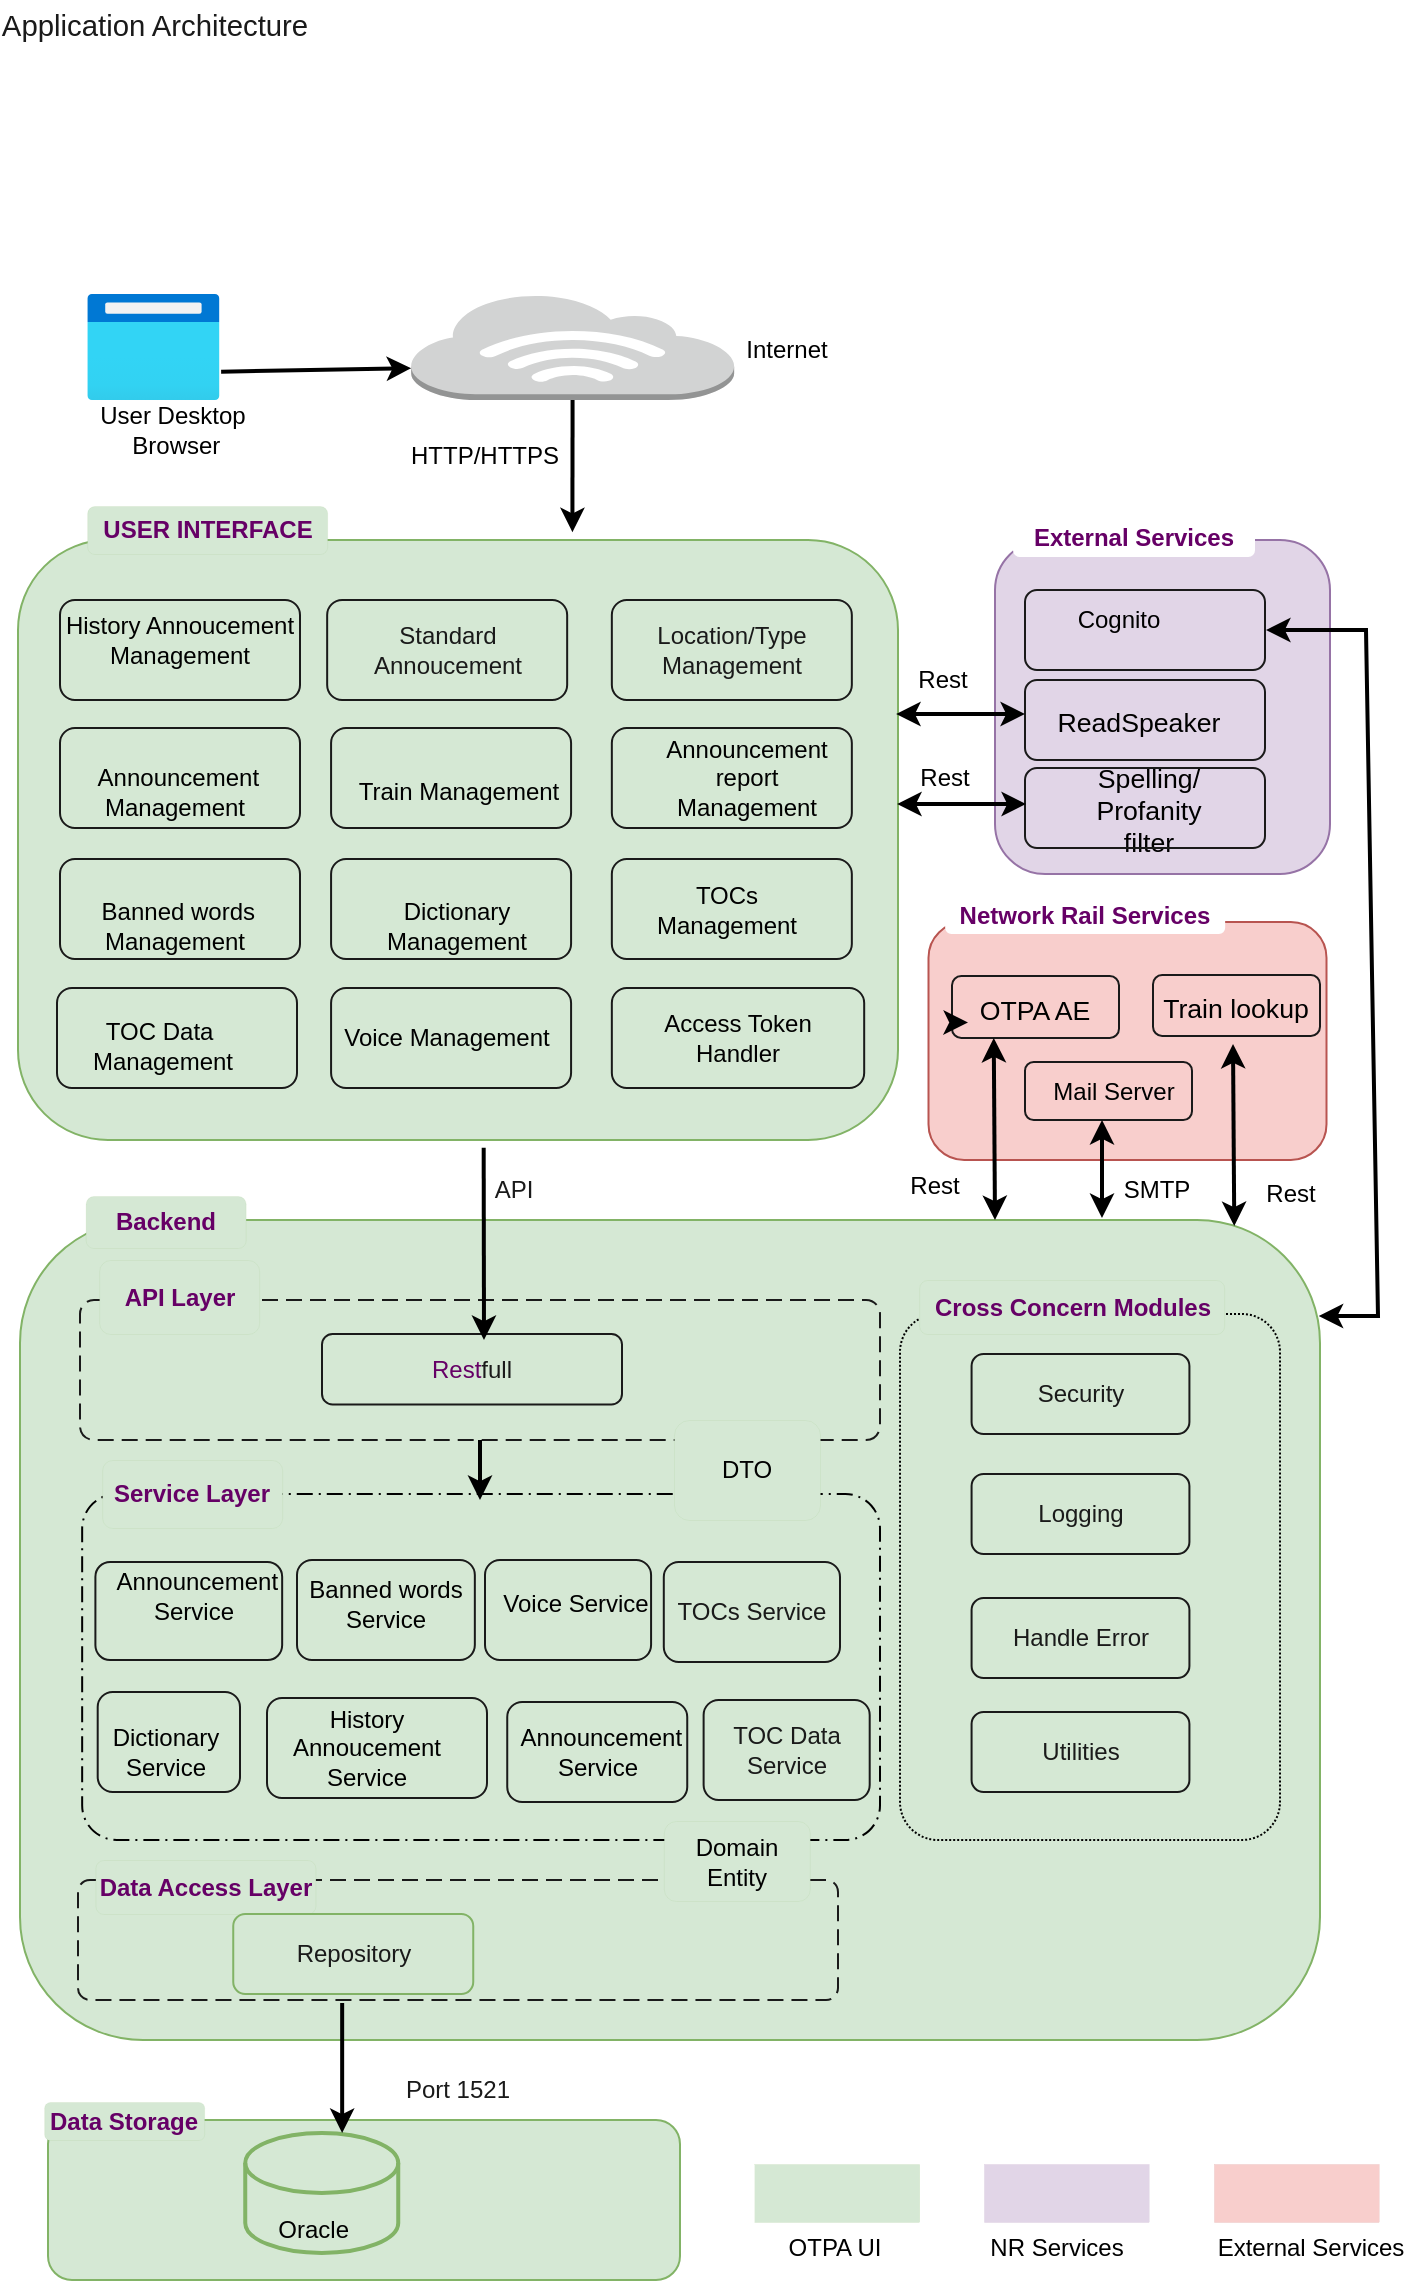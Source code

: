 <mxfile version="20.4.0" type="github">
  <diagram id="R64Xe-4D89ugxDravUpu" name="Page-1">
    <mxGraphModel dx="1564" dy="936" grid="0" gridSize="10" guides="1" tooltips="1" connect="1" arrows="1" fold="1" page="1" pageScale="1" pageWidth="850" pageHeight="1100" math="0" shadow="0">
      <root>
        <mxCell id="0" />
        <mxCell id="1" parent="0" />
        <mxCell id="blcPtwq0HRkPqj8c_XCj-43" value="" style="rounded=1;whiteSpace=wrap;html=1;strokeColor=#9673a6;fillColor=#e1d5e7;" parent="1" vertex="1">
          <mxGeometry x="517.5" y="280" width="167.5" height="167" as="geometry" />
        </mxCell>
        <mxCell id="T0MDe37_gaRGIy5fR7pK-4" value="" style="rounded=1;whiteSpace=wrap;html=1;strokeColor=#b85450;fillColor=#f8cecc;" vertex="1" parent="1">
          <mxGeometry x="484.25" y="471" width="199" height="119" as="geometry" />
        </mxCell>
        <mxCell id="blcPtwq0HRkPqj8c_XCj-63" value="" style="rounded=1;whiteSpace=wrap;html=1;strokeColor=#82b366;strokeWidth=1;fillColor=#d5e8d4;" parent="1" vertex="1">
          <mxGeometry x="44" y="1070" width="316" height="80" as="geometry" />
        </mxCell>
        <mxCell id="blcPtwq0HRkPqj8c_XCj-61" value="" style="rounded=1;whiteSpace=wrap;html=1;strokeColor=#82b366;strokeWidth=1;fillColor=#d5e8d4;" parent="1" vertex="1">
          <mxGeometry x="30" y="620" width="650" height="410" as="geometry" />
        </mxCell>
        <mxCell id="blcPtwq0HRkPqj8c_XCj-36" value="" style="rounded=1;whiteSpace=wrap;html=1;fontColor=#1A1A1A;strokeColor=#1A1A1A;fillColor=none;" parent="1" vertex="1">
          <mxGeometry x="246.75" y="414" width="166.5" height="50" as="geometry" />
        </mxCell>
        <mxCell id="blcPtwq0HRkPqj8c_XCj-17" value="" style="rounded=1;arcSize=10;dashed=1;fillColor=none;gradientColor=none;dashPattern=8 3 1 3;strokeWidth=1;fontColor=#660066;" parent="1" vertex="1">
          <mxGeometry x="61.08" y="757" width="398.92" height="173" as="geometry" />
        </mxCell>
        <mxCell id="blcPtwq0HRkPqj8c_XCj-3" value="" style="rounded=1;whiteSpace=wrap;html=1;fillColor=#d5e8d4;strokeColor=#82b366;" parent="1" vertex="1">
          <mxGeometry x="29" y="280" width="440" height="300" as="geometry" />
        </mxCell>
        <mxCell id="9JFHtYomGAW6HpaSPqKZ-14" value="&lt;span lang=&quot;EN-GB&quot;&gt;&amp;nbsp;Announcement Service&lt;/span&gt;" style="text;html=1;strokeColor=none;fillColor=none;align=center;verticalAlign=middle;whiteSpace=wrap;rounded=0;" parent="1" vertex="1">
          <mxGeometry x="256.62" y="860" width="124" height="52" as="geometry" />
        </mxCell>
        <mxCell id="Upe7RPbjq_lGZQcst3nU-63" value="&lt;span style=&quot;font-size:10.0pt;font-family:&lt;br/&gt;&amp;quot;Arial&amp;quot;,sans-serif;mso-fareast-font-family:&amp;quot;Times New Roman&amp;quot;;mso-ansi-language:&lt;br/&gt;EN-GB;mso-fareast-language:EN-US;mso-bidi-language:AR-SA&quot; lang=&quot;EN-GB&quot;&gt;ReadSpeaker&lt;/span&gt;" style="text;html=1;strokeColor=none;fillColor=none;align=center;verticalAlign=middle;whiteSpace=wrap;rounded=0;" parent="1" vertex="1">
          <mxGeometry x="537" y="348" width="105" height="46" as="geometry" />
        </mxCell>
        <mxCell id="9JFHtYomGAW6HpaSPqKZ-19" value="&lt;span lang=&quot;EN-GB&quot;&gt;Voice Service&lt;/span&gt;" style="text;html=1;strokeColor=none;fillColor=none;align=center;verticalAlign=middle;whiteSpace=wrap;rounded=0;" parent="1" vertex="1">
          <mxGeometry x="262.5" y="792" width="90" height="40" as="geometry" />
        </mxCell>
        <mxCell id="Upe7RPbjq_lGZQcst3nU-17" value="User Desktop&lt;br&gt;&amp;nbsp;Browser" style="text;html=1;strokeColor=none;fillColor=none;align=center;verticalAlign=middle;whiteSpace=wrap;rounded=0;" parent="1" vertex="1">
          <mxGeometry x="40" y="200" width="132.5" height="50" as="geometry" />
        </mxCell>
        <mxCell id="Upe7RPbjq_lGZQcst3nU-23" value="&lt;span lang=&quot;EN-GB&quot;&gt;&amp;nbsp;Announcement Management&lt;/span&gt;" style="text;html=1;strokeColor=none;fillColor=none;align=center;verticalAlign=middle;whiteSpace=wrap;rounded=0;" parent="1" vertex="1">
          <mxGeometry x="45.25" y="381" width="124.5" height="50" as="geometry" />
        </mxCell>
        <mxCell id="Upe7RPbjq_lGZQcst3nU-29" value="&lt;span lang=&quot;EN-GB&quot;&gt;Announcement report Management&lt;/span&gt;" style="text;html=1;strokeColor=none;fillColor=none;align=center;verticalAlign=middle;whiteSpace=wrap;rounded=0;" parent="1" vertex="1">
          <mxGeometry x="340.92" y="374" width="105" height="50" as="geometry" />
        </mxCell>
        <mxCell id="Upe7RPbjq_lGZQcst3nU-31" value="&lt;span lang=&quot;EN-GB&quot;&gt;&amp;nbsp;Banned words Management&lt;/span&gt;" style="text;html=1;strokeColor=none;fillColor=none;align=center;verticalAlign=middle;whiteSpace=wrap;rounded=0;" parent="1" vertex="1">
          <mxGeometry x="55.0" y="448" width="105" height="50" as="geometry" />
        </mxCell>
        <mxCell id="Upe7RPbjq_lGZQcst3nU-33" value="&lt;span lang=&quot;EN-GB&quot;&gt;Dictionary Management&lt;/span&gt;" style="text;html=1;strokeColor=none;fillColor=none;align=center;verticalAlign=middle;whiteSpace=wrap;rounded=0;" parent="1" vertex="1">
          <mxGeometry x="196.0" y="448" width="105" height="50" as="geometry" />
        </mxCell>
        <mxCell id="Upe7RPbjq_lGZQcst3nU-42" value="&lt;span lang=&quot;EN-GB&quot;&gt;TOCs Management&lt;/span&gt;" style="text;html=1;strokeColor=none;fillColor=none;align=center;verticalAlign=middle;whiteSpace=wrap;rounded=0;" parent="1" vertex="1">
          <mxGeometry x="331.0" y="439.5" width="105" height="50" as="geometry" />
        </mxCell>
        <mxCell id="Upe7RPbjq_lGZQcst3nU-44" value="TOC Data&amp;nbsp; Management" style="text;html=1;strokeColor=none;fillColor=none;align=center;verticalAlign=middle;whiteSpace=wrap;rounded=0;" parent="1" vertex="1">
          <mxGeometry x="48.5" y="504" width="105" height="57" as="geometry" />
        </mxCell>
        <mxCell id="Upe7RPbjq_lGZQcst3nU-46" value="&lt;span lang=&quot;EN-GB&quot;&gt;Voice Management&lt;/span&gt;" style="text;html=1;strokeColor=none;fillColor=none;align=center;verticalAlign=middle;whiteSpace=wrap;rounded=0;" parent="1" vertex="1">
          <mxGeometry x="191.08" y="504" width="105" height="50" as="geometry" />
        </mxCell>
        <mxCell id="Upe7RPbjq_lGZQcst3nU-65" value="&lt;span style=&quot;font-size:10.0pt;font-family:&lt;br/&gt;&amp;quot;Arial&amp;quot;,sans-serif;mso-fareast-font-family:&amp;quot;Times New Roman&amp;quot;;mso-ansi-language:&lt;br/&gt;EN-GB;mso-fareast-language:EN-US;mso-bidi-language:AR-SA&quot; lang=&quot;EN-GB&quot;&gt;Spelling/ Profanity&lt;br/&gt;filter&lt;/span&gt;" style="text;html=1;strokeColor=none;fillColor=none;align=center;verticalAlign=middle;whiteSpace=wrap;rounded=0;" parent="1" vertex="1">
          <mxGeometry x="542" y="390" width="105" height="50" as="geometry" />
        </mxCell>
        <mxCell id="Upe7RPbjq_lGZQcst3nU-72" value="&lt;span style=&quot;font-size:10.0pt;font-family:&lt;br/&gt;&amp;quot;Arial&amp;quot;,sans-serif;mso-fareast-font-family:&amp;quot;Times New Roman&amp;quot;;mso-ansi-language:&lt;br/&gt;EN-GB;mso-fareast-language:EN-US;mso-bidi-language:AR-SA&quot; lang=&quot;EN-GB&quot;&gt;OTPA AE&lt;/span&gt;" style="text;html=1;strokeColor=none;fillColor=none;align=center;verticalAlign=middle;whiteSpace=wrap;rounded=0;" parent="1" vertex="1">
          <mxGeometry x="485.25" y="500" width="105" height="29" as="geometry" />
        </mxCell>
        <mxCell id="Upe7RPbjq_lGZQcst3nU-74" value="&lt;span style=&quot;font-size:10.0pt;font-family:&lt;br/&gt;&amp;quot;Arial&amp;quot;,sans-serif;mso-fareast-font-family:&amp;quot;Times New Roman&amp;quot;;mso-ansi-language:&lt;br/&gt;EN-GB;mso-fareast-language:EN-US;mso-bidi-language:AR-SA&quot; lang=&quot;EN-GB&quot;&gt;Train lookup&lt;/span&gt;" style="text;html=1;strokeColor=none;fillColor=none;align=center;verticalAlign=middle;whiteSpace=wrap;rounded=0;" parent="1" vertex="1">
          <mxGeometry x="583" y="489.25" width="110" height="48.5" as="geometry" />
        </mxCell>
        <mxCell id="Upe7RPbjq_lGZQcst3nU-77" value="Cognito" style="text;html=1;strokeColor=none;fillColor=none;align=center;verticalAlign=middle;whiteSpace=wrap;rounded=0;" parent="1" vertex="1">
          <mxGeometry x="527.08" y="295" width="105" height="50" as="geometry" />
        </mxCell>
        <mxCell id="Upe7RPbjq_lGZQcst3nU-79" value="" style="shape=cylinder3;whiteSpace=wrap;html=1;boundedLbl=1;backgroundOutline=1;size=15;strokeWidth=2;fillColor=#d5e8d4;strokeColor=#82b366;" parent="1" vertex="1">
          <mxGeometry x="142.62" y="1076.5" width="76.5" height="60" as="geometry" />
        </mxCell>
        <mxCell id="Upe7RPbjq_lGZQcst3nU-80" value="&lt;br&gt;Oracle&amp;nbsp;" style="text;html=1;strokeColor=none;fillColor=none;align=center;verticalAlign=middle;whiteSpace=wrap;rounded=0;" parent="1" vertex="1">
          <mxGeometry x="126.0" y="1102" width="105" height="30" as="geometry" />
        </mxCell>
        <mxCell id="Upe7RPbjq_lGZQcst3nU-88" value="&lt;span lang=&quot;EN-GB&quot;&gt;Train Management&lt;/span&gt;" style="text;html=1;strokeColor=none;fillColor=none;align=center;verticalAlign=middle;whiteSpace=wrap;rounded=0;" parent="1" vertex="1">
          <mxGeometry x="196.62" y="381" width="105" height="50" as="geometry" />
        </mxCell>
        <mxCell id="Upe7RPbjq_lGZQcst3nU-91" style="edgeStyle=orthogonalEdgeStyle;rounded=0;orthogonalLoop=1;jettySize=auto;html=1;exitX=0.5;exitY=1;exitDx=0;exitDy=0;fontSize=13;" parent="1" source="Upe7RPbjq_lGZQcst3nU-74" target="Upe7RPbjq_lGZQcst3nU-74" edge="1">
          <mxGeometry relative="1" as="geometry" />
        </mxCell>
        <mxCell id="9JFHtYomGAW6HpaSPqKZ-11" value="&lt;span lang=&quot;EN-GB&quot;&gt;Access Token Handler&lt;br&gt;&lt;/span&gt;" style="text;html=1;strokeColor=none;fillColor=none;align=center;verticalAlign=middle;whiteSpace=wrap;rounded=0;" parent="1" vertex="1">
          <mxGeometry x="329" y="504" width="120" height="50" as="geometry" />
        </mxCell>
        <mxCell id="9JFHtYomGAW6HpaSPqKZ-15" value="&lt;span lang=&quot;EN-GB&quot;&gt;Banned words Service&lt;/span&gt;" style="text;html=1;strokeColor=none;fillColor=none;align=center;verticalAlign=middle;whiteSpace=wrap;rounded=0;" parent="1" vertex="1">
          <mxGeometry x="161.96" y="787" width="102" height="50" as="geometry" />
        </mxCell>
        <mxCell id="9JFHtYomGAW6HpaSPqKZ-16" value="&lt;span lang=&quot;EN-GB&quot;&gt;Dictionary &lt;br&gt;Service&lt;/span&gt;" style="text;html=1;strokeColor=none;fillColor=none;align=center;verticalAlign=middle;whiteSpace=wrap;rounded=0;" parent="1" vertex="1">
          <mxGeometry x="42.08" y="871.5" width="121.5" height="29" as="geometry" />
        </mxCell>
        <mxCell id="9JFHtYomGAW6HpaSPqKZ-126" value="" style="aspect=fixed;html=1;points=[];align=center;image;fontSize=12;image=img/lib/azure2/general/Browser.svg;fillColor=none;" parent="1" vertex="1">
          <mxGeometry x="63.58" y="157" width="66.25" height="53" as="geometry" />
        </mxCell>
        <mxCell id="9JFHtYomGAW6HpaSPqKZ-128" value="" style="outlineConnect=0;dashed=0;verticalLabelPosition=bottom;verticalAlign=top;align=center;html=1;shape=mxgraph.aws3.internet_3;fillColor=#D2D3D3;gradientColor=none;fontSize=13;" parent="1" vertex="1">
          <mxGeometry x="225.58" y="157" width="161.5" height="53" as="geometry" />
        </mxCell>
        <mxCell id="9JFHtYomGAW6HpaSPqKZ-129" value="Internet" style="text;html=1;strokeColor=none;fillColor=none;align=center;verticalAlign=middle;whiteSpace=wrap;rounded=0;" parent="1" vertex="1">
          <mxGeometry x="347.08" y="160" width="132.5" height="50" as="geometry" />
        </mxCell>
        <mxCell id="9JFHtYomGAW6HpaSPqKZ-131" value="&lt;span lang=&quot;EN-GB&quot;&gt;&amp;nbsp;Announcement Service&lt;/span&gt;" style="text;html=1;strokeColor=none;fillColor=none;align=center;verticalAlign=middle;whiteSpace=wrap;rounded=0;" parent="1" vertex="1">
          <mxGeometry x="55.46" y="787" width="124" height="42" as="geometry" />
        </mxCell>
        <mxCell id="9JFHtYomGAW6HpaSPqKZ-134" value="HTTP/HTTPS" style="text;html=1;strokeColor=none;fillColor=none;align=center;verticalAlign=middle;whiteSpace=wrap;rounded=0;" parent="1" vertex="1">
          <mxGeometry x="196.0" y="213" width="132.5" height="50" as="geometry" />
        </mxCell>
        <mxCell id="9JFHtYomGAW6HpaSPqKZ-140" value="&lt;span lang=&quot;EN-GB&quot;&gt;History Annoucement Service&lt;/span&gt;" style="text;html=1;strokeColor=none;fillColor=none;align=center;verticalAlign=middle;whiteSpace=wrap;rounded=0;" parent="1" vertex="1">
          <mxGeometry x="149.58" y="858" width="107.04" height="52" as="geometry" />
        </mxCell>
        <mxCell id="9JFHtYomGAW6HpaSPqKZ-147" value="History Annoucement Management" style="text;html=1;strokeColor=none;fillColor=none;align=center;verticalAlign=middle;whiteSpace=wrap;rounded=0;" parent="1" vertex="1">
          <mxGeometry x="44.58" y="310" width="130" height="40" as="geometry" />
        </mxCell>
        <mxCell id="blcPtwq0HRkPqj8c_XCj-7" value="" style="rounded=1;arcSize=10;dashed=1;strokeColor=#1A1A1A;fillColor=none;gradientColor=none;dashPattern=8 4;strokeWidth=1;fontColor=#660066;" parent="1" vertex="1">
          <mxGeometry x="60" y="660" width="400" height="70" as="geometry" />
        </mxCell>
        <mxCell id="blcPtwq0HRkPqj8c_XCj-9" value="Rest&lt;font color=&quot;#1a1a1a&quot;&gt;full&lt;br&gt;&lt;/font&gt;" style="rounded=1;whiteSpace=wrap;html=1;fontColor=#660066;strokeColor=#1A1A1A;fillColor=none;" parent="1" vertex="1">
          <mxGeometry x="181" y="677" width="150" height="35.25" as="geometry" />
        </mxCell>
        <mxCell id="blcPtwq0HRkPqj8c_XCj-14" value="&lt;font color=&quot;#660066&quot;&gt;&lt;b&gt;USER INTERFACE&lt;/b&gt;&lt;/font&gt;" style="rounded=1;whiteSpace=wrap;html=1;strokeColor=#82b366;fillColor=#d5e8d4;strokeWidth=0;" parent="1" vertex="1">
          <mxGeometry x="63.58" y="263" width="120" height="24" as="geometry" />
        </mxCell>
        <mxCell id="blcPtwq0HRkPqj8c_XCj-16" value="&lt;font color=&quot;#660066&quot;&gt;&lt;b&gt;API Layer&lt;/b&gt;&lt;/font&gt;" style="rounded=1;whiteSpace=wrap;html=1;strokeColor=#82b366;fillColor=#d5e8d4;strokeWidth=0;" parent="1" vertex="1">
          <mxGeometry x="69.58" y="640" width="80" height="37" as="geometry" />
        </mxCell>
        <mxCell id="blcPtwq0HRkPqj8c_XCj-18" value="&lt;font color=&quot;#660066&quot;&gt;&lt;b&gt;Service Layer&lt;/b&gt;&lt;/font&gt;" style="rounded=1;whiteSpace=wrap;html=1;strokeColor=#82b366;fillColor=#d5e8d4;strokeWidth=0;" parent="1" vertex="1">
          <mxGeometry x="71.08" y="740" width="90" height="34" as="geometry" />
        </mxCell>
        <mxCell id="blcPtwq0HRkPqj8c_XCj-19" value="DTO" style="rounded=1;whiteSpace=wrap;html=1;strokeColor=#82b366;fillColor=#d5e8d4;strokeWidth=0;" parent="1" vertex="1">
          <mxGeometry x="357" y="720" width="73" height="50" as="geometry" />
        </mxCell>
        <mxCell id="blcPtwq0HRkPqj8c_XCj-20" value="" style="rounded=1;arcSize=10;dashed=1;strokeColor=#1A1A1A;fillColor=none;gradientColor=none;dashPattern=8 4;strokeWidth=1;fontColor=#660066;" parent="1" vertex="1">
          <mxGeometry x="59" y="950" width="380" height="60" as="geometry" />
        </mxCell>
        <mxCell id="blcPtwq0HRkPqj8c_XCj-21" value="&lt;font color=&quot;#660066&quot;&gt;&lt;b&gt;Data Access Layer&lt;/b&gt;&lt;/font&gt;" style="rounded=1;whiteSpace=wrap;html=1;strokeColor=#82b366;fillColor=#d5e8d4;strokeWidth=0;" parent="1" vertex="1">
          <mxGeometry x="67.7" y="940" width="110" height="27" as="geometry" />
        </mxCell>
        <mxCell id="blcPtwq0HRkPqj8c_XCj-22" value="Domain Entity" style="rounded=1;whiteSpace=wrap;html=1;strokeColor=#82b366;fillColor=#d5e8d4;strokeWidth=0;" parent="1" vertex="1">
          <mxGeometry x="351.9" y="920.5" width="73" height="40" as="geometry" />
        </mxCell>
        <mxCell id="blcPtwq0HRkPqj8c_XCj-23" value="&lt;font color=&quot;#1a1a1a&quot;&gt;Repository&lt;/font&gt;" style="rounded=1;whiteSpace=wrap;html=1;strokeColor=#82b366;fillColor=#d5e8d4;" parent="1" vertex="1">
          <mxGeometry x="136.62" y="967.0" width="120" height="40" as="geometry" />
        </mxCell>
        <mxCell id="blcPtwq0HRkPqj8c_XCj-24" value="" style="rounded=1;arcSize=10;dashed=1;fillColor=none;gradientColor=none;dashPattern=1 1;strokeWidth=1;fontColor=#1A1A1A;" parent="1" vertex="1">
          <mxGeometry x="470" y="667" width="190" height="263" as="geometry" />
        </mxCell>
        <mxCell id="blcPtwq0HRkPqj8c_XCj-25" value="" style="rounded=1;whiteSpace=wrap;html=1;fontColor=#1A1A1A;strokeColor=#1A1A1A;fillColor=none;" parent="1" vertex="1">
          <mxGeometry x="50" y="310" width="120" height="50" as="geometry" />
        </mxCell>
        <mxCell id="blcPtwq0HRkPqj8c_XCj-26" value="Standard Annoucement" style="rounded=1;whiteSpace=wrap;html=1;fontColor=#1A1A1A;strokeColor=#1A1A1A;fillColor=none;" parent="1" vertex="1">
          <mxGeometry x="183.58" y="310" width="120" height="50" as="geometry" />
        </mxCell>
        <mxCell id="blcPtwq0HRkPqj8c_XCj-27" value="" style="rounded=1;whiteSpace=wrap;html=1;fontColor=#1A1A1A;strokeColor=#1A1A1A;fillColor=none;" parent="1" vertex="1">
          <mxGeometry x="325.92" y="374" width="120" height="50" as="geometry" />
        </mxCell>
        <mxCell id="blcPtwq0HRkPqj8c_XCj-28" value="" style="rounded=1;whiteSpace=wrap;html=1;fontColor=#1A1A1A;strokeColor=#1A1A1A;fillColor=none;" parent="1" vertex="1">
          <mxGeometry x="50" y="374" width="120" height="50" as="geometry" />
        </mxCell>
        <mxCell id="blcPtwq0HRkPqj8c_XCj-29" value="" style="rounded=1;whiteSpace=wrap;html=1;fontColor=#1A1A1A;strokeColor=#1A1A1A;fillColor=none;" parent="1" vertex="1">
          <mxGeometry x="325.92" y="439.5" width="120" height="50" as="geometry" />
        </mxCell>
        <mxCell id="blcPtwq0HRkPqj8c_XCj-30" value="" style="rounded=1;whiteSpace=wrap;html=1;fontColor=#1A1A1A;strokeColor=#1A1A1A;fillColor=none;" parent="1" vertex="1">
          <mxGeometry x="185.54" y="374" width="120" height="50" as="geometry" />
        </mxCell>
        <mxCell id="blcPtwq0HRkPqj8c_XCj-31" value="" style="rounded=1;whiteSpace=wrap;html=1;fontColor=#1A1A1A;strokeColor=#1A1A1A;fillColor=none;" parent="1" vertex="1">
          <mxGeometry x="50" y="439.5" width="120" height="50" as="geometry" />
        </mxCell>
        <mxCell id="blcPtwq0HRkPqj8c_XCj-32" value="" style="rounded=1;whiteSpace=wrap;html=1;fontColor=#1A1A1A;strokeColor=#1A1A1A;fillColor=none;" parent="1" vertex="1">
          <mxGeometry x="185.54" y="504" width="120" height="50" as="geometry" />
        </mxCell>
        <mxCell id="blcPtwq0HRkPqj8c_XCj-33" value="" style="rounded=1;whiteSpace=wrap;html=1;fontColor=#1A1A1A;strokeColor=#1A1A1A;fillColor=none;" parent="1" vertex="1">
          <mxGeometry x="185.54" y="439.5" width="120" height="50" as="geometry" />
        </mxCell>
        <mxCell id="blcPtwq0HRkPqj8c_XCj-34" value="" style="rounded=1;whiteSpace=wrap;html=1;fontColor=#1A1A1A;strokeColor=#1A1A1A;fillColor=none;" parent="1" vertex="1">
          <mxGeometry x="48.5" y="504" width="120" height="50" as="geometry" />
        </mxCell>
        <mxCell id="blcPtwq0HRkPqj8c_XCj-37" value="" style="rounded=1;whiteSpace=wrap;html=1;fontColor=#1A1A1A;strokeColor=#1A1A1A;fillColor=none;" parent="1" vertex="1">
          <mxGeometry x="325.92" y="504" width="126.17" height="50" as="geometry" />
        </mxCell>
        <mxCell id="blcPtwq0HRkPqj8c_XCj-38" value="" style="rounded=1;whiteSpace=wrap;html=1;fontColor=#1A1A1A;strokeColor=#1A1A1A;fillColor=none;" parent="1" vertex="1">
          <mxGeometry x="532.5" y="305" width="120" height="40" as="geometry" />
        </mxCell>
        <mxCell id="blcPtwq0HRkPqj8c_XCj-39" value="" style="rounded=1;whiteSpace=wrap;html=1;fontColor=#1A1A1A;strokeColor=#1A1A1A;fillColor=none;" parent="1" vertex="1">
          <mxGeometry x="532.5" y="350" width="120" height="40" as="geometry" />
        </mxCell>
        <mxCell id="blcPtwq0HRkPqj8c_XCj-40" value="" style="rounded=1;whiteSpace=wrap;html=1;fontColor=#1A1A1A;strokeColor=#1A1A1A;fillColor=none;" parent="1" vertex="1">
          <mxGeometry x="532.5" y="394" width="120" height="40" as="geometry" />
        </mxCell>
        <mxCell id="blcPtwq0HRkPqj8c_XCj-41" value="" style="rounded=1;whiteSpace=wrap;html=1;fontColor=#1A1A1A;strokeColor=#1A1A1A;fillColor=none;" parent="1" vertex="1">
          <mxGeometry x="496" y="498" width="83.5" height="31" as="geometry" />
        </mxCell>
        <mxCell id="blcPtwq0HRkPqj8c_XCj-44" value="&lt;font color=&quot;#660066&quot;&gt;&lt;b&gt;External Services&lt;/b&gt;&lt;/font&gt;" style="rounded=1;whiteSpace=wrap;html=1;fontColor=#1A1A1A;strokeColor=#FFFFFF;fillColor=default;" parent="1" vertex="1">
          <mxGeometry x="527" y="269" width="120" height="19" as="geometry" />
        </mxCell>
        <mxCell id="blcPtwq0HRkPqj8c_XCj-49" value="" style="rounded=1;whiteSpace=wrap;html=1;fontColor=#1A1A1A;strokeColor=#1A1A1A;fillColor=none;" parent="1" vertex="1">
          <mxGeometry x="168.5" y="790" width="88.92" height="50" as="geometry" />
        </mxCell>
        <mxCell id="blcPtwq0HRkPqj8c_XCj-50" value="" style="rounded=1;whiteSpace=wrap;html=1;fontColor=#1A1A1A;strokeColor=#1A1A1A;fillColor=none;" parent="1" vertex="1">
          <mxGeometry x="67.7" y="791" width="93.38" height="49" as="geometry" />
        </mxCell>
        <mxCell id="blcPtwq0HRkPqj8c_XCj-51" value="" style="rounded=1;whiteSpace=wrap;html=1;fontColor=#1A1A1A;strokeColor=#1A1A1A;fillColor=none;" parent="1" vertex="1">
          <mxGeometry x="262.5" y="790" width="83.04" height="50" as="geometry" />
        </mxCell>
        <mxCell id="blcPtwq0HRkPqj8c_XCj-52" value="" style="rounded=1;whiteSpace=wrap;html=1;fontColor=#1A1A1A;strokeColor=#1A1A1A;fillColor=none;" parent="1" vertex="1">
          <mxGeometry x="68.85" y="856" width="71.15" height="50" as="geometry" />
        </mxCell>
        <mxCell id="blcPtwq0HRkPqj8c_XCj-53" value="" style="rounded=1;whiteSpace=wrap;html=1;fontColor=#1A1A1A;strokeColor=#1A1A1A;fillColor=none;" parent="1" vertex="1">
          <mxGeometry x="153.5" y="859" width="110" height="50" as="geometry" />
        </mxCell>
        <mxCell id="blcPtwq0HRkPqj8c_XCj-55" value="" style="rounded=1;whiteSpace=wrap;html=1;fontColor=#1A1A1A;strokeColor=#1A1A1A;fillColor=none;" parent="1" vertex="1">
          <mxGeometry x="273.62" y="861" width="90" height="50" as="geometry" />
        </mxCell>
        <mxCell id="blcPtwq0HRkPqj8c_XCj-56" value="Security" style="rounded=1;whiteSpace=wrap;html=1;fontColor=#1A1A1A;strokeColor=#1A1A1A;fillColor=none;" parent="1" vertex="1">
          <mxGeometry x="505.79" y="687" width="108.92" height="40" as="geometry" />
        </mxCell>
        <mxCell id="blcPtwq0HRkPqj8c_XCj-57" value="Logging" style="rounded=1;whiteSpace=wrap;html=1;fontColor=#1A1A1A;strokeColor=#1A1A1A;fillColor=none;" parent="1" vertex="1">
          <mxGeometry x="505.79" y="747" width="108.92" height="40" as="geometry" />
        </mxCell>
        <mxCell id="blcPtwq0HRkPqj8c_XCj-58" value="Handle Error" style="rounded=1;whiteSpace=wrap;html=1;fontColor=#1A1A1A;strokeColor=#1A1A1A;fillColor=none;" parent="1" vertex="1">
          <mxGeometry x="505.79" y="809" width="108.92" height="40" as="geometry" />
        </mxCell>
        <mxCell id="blcPtwq0HRkPqj8c_XCj-59" value="Utilities" style="rounded=1;whiteSpace=wrap;html=1;fontColor=#1A1A1A;strokeColor=#1A1A1A;fillColor=none;" parent="1" vertex="1">
          <mxGeometry x="505.79" y="866" width="108.92" height="40" as="geometry" />
        </mxCell>
        <mxCell id="blcPtwq0HRkPqj8c_XCj-60" value="&lt;font color=&quot;#660066&quot;&gt;&lt;b&gt;Cross Concern Modules&lt;/b&gt;&lt;/font&gt;" style="rounded=1;whiteSpace=wrap;html=1;strokeColor=#82b366;fillColor=#d5e8d4;strokeWidth=0;" parent="1" vertex="1">
          <mxGeometry x="479.58" y="650" width="152.5" height="27" as="geometry" />
        </mxCell>
        <mxCell id="blcPtwq0HRkPqj8c_XCj-62" value="&lt;font color=&quot;#660066&quot;&gt;&lt;b&gt;Backend&lt;/b&gt;&lt;/font&gt;" style="rounded=1;whiteSpace=wrap;html=1;strokeColor=#82b366;fillColor=#d5e8d4;strokeWidth=0;" parent="1" vertex="1">
          <mxGeometry x="62.83" y="608" width="80" height="26" as="geometry" />
        </mxCell>
        <mxCell id="blcPtwq0HRkPqj8c_XCj-64" value="&lt;font color=&quot;#660066&quot;&gt;&lt;b&gt;Data Storage&lt;/b&gt;&lt;/font&gt;" style="rounded=1;whiteSpace=wrap;html=1;strokeColor=#82b366;fillColor=#d5e8d4;strokeWidth=0;" parent="1" vertex="1">
          <mxGeometry x="42.08" y="1061" width="80" height="19" as="geometry" />
        </mxCell>
        <mxCell id="blcPtwq0HRkPqj8c_XCj-72" value="Location/Type Management" style="rounded=1;whiteSpace=wrap;html=1;fontColor=#1A1A1A;strokeColor=#1A1A1A;fillColor=none;" parent="1" vertex="1">
          <mxGeometry x="325.92" y="310" width="120" height="50" as="geometry" />
        </mxCell>
        <mxCell id="blcPtwq0HRkPqj8c_XCj-75" value="" style="endArrow=classic;html=1;rounded=0;fontColor=#1A1A1A;entryX=0;entryY=0.7;entryDx=0;entryDy=0;entryPerimeter=0;exitX=1.011;exitY=0.733;exitDx=0;exitDy=0;exitPerimeter=0;strokeWidth=2;" parent="1" source="9JFHtYomGAW6HpaSPqKZ-126" target="9JFHtYomGAW6HpaSPqKZ-128" edge="1">
          <mxGeometry width="50" height="50" relative="1" as="geometry">
            <mxPoint x="170" y="189" as="sourcePoint" />
            <mxPoint x="220" y="170" as="targetPoint" />
          </mxGeometry>
        </mxCell>
        <mxCell id="blcPtwq0HRkPqj8c_XCj-76" value="" style="endArrow=classic;html=1;rounded=0;fontColor=#1A1A1A;entryX=0.63;entryY=-0.013;entryDx=0;entryDy=0;entryPerimeter=0;strokeWidth=2;" parent="1" source="9JFHtYomGAW6HpaSPqKZ-128" target="blcPtwq0HRkPqj8c_XCj-3" edge="1">
          <mxGeometry width="50" height="50" relative="1" as="geometry">
            <mxPoint x="290" y="220" as="sourcePoint" />
            <mxPoint x="352.5" y="250.36" as="targetPoint" />
            <Array as="points" />
          </mxGeometry>
        </mxCell>
        <mxCell id="blcPtwq0HRkPqj8c_XCj-79" value="" style="endArrow=classic;html=1;rounded=0;fontColor=#1A1A1A;strokeWidth=2;" parent="1" edge="1">
          <mxGeometry width="50" height="50" relative="1" as="geometry">
            <mxPoint x="261.835" y="583.9" as="sourcePoint" />
            <mxPoint x="262" y="680" as="targetPoint" />
            <Array as="points" />
          </mxGeometry>
        </mxCell>
        <mxCell id="blcPtwq0HRkPqj8c_XCj-80" value="" style="endArrow=classic;html=1;rounded=0;fontColor=#1A1A1A;strokeWidth=2;" parent="1" edge="1">
          <mxGeometry width="50" height="50" relative="1" as="geometry">
            <mxPoint x="191.08" y="1011.5" as="sourcePoint" />
            <mxPoint x="191.08" y="1076.5" as="targetPoint" />
            <Array as="points" />
          </mxGeometry>
        </mxCell>
        <mxCell id="blcPtwq0HRkPqj8c_XCj-81" value="Port 1521" style="text;html=1;strokeColor=none;fillColor=none;align=center;verticalAlign=middle;whiteSpace=wrap;rounded=0;fontColor=#1A1A1A;" parent="1" vertex="1">
          <mxGeometry x="219.12" y="1040" width="60" height="30" as="geometry" />
        </mxCell>
        <mxCell id="blcPtwq0HRkPqj8c_XCj-82" value="API" style="text;html=1;strokeColor=none;fillColor=none;align=center;verticalAlign=middle;whiteSpace=wrap;rounded=0;fontColor=#1A1A1A;" parent="1" vertex="1">
          <mxGeometry x="246.75" y="590" width="60" height="30" as="geometry" />
        </mxCell>
        <mxCell id="blcPtwq0HRkPqj8c_XCj-83" value="" style="endArrow=classic;html=1;rounded=0;fontColor=#1A1A1A;strokeWidth=2;" parent="1" edge="1">
          <mxGeometry width="50" height="50" relative="1" as="geometry">
            <mxPoint x="260" y="730" as="sourcePoint" />
            <mxPoint x="260" y="760" as="targetPoint" />
            <Array as="points" />
          </mxGeometry>
        </mxCell>
        <mxCell id="SI5CeVH-I_0jClqeCx39-2" value="TOCs Service" style="rounded=1;whiteSpace=wrap;html=1;fontColor=#1A1A1A;strokeColor=#1A1A1A;fillColor=none;" parent="1" vertex="1">
          <mxGeometry x="351.9" y="791" width="88.1" height="50" as="geometry" />
        </mxCell>
        <mxCell id="SI5CeVH-I_0jClqeCx39-4" value="TOC Data Service" style="rounded=1;whiteSpace=wrap;html=1;fontColor=#1A1A1A;strokeColor=#1A1A1A;fillColor=none;" parent="1" vertex="1">
          <mxGeometry x="371.81" y="860" width="83.04" height="50" as="geometry" />
        </mxCell>
        <mxCell id="SI5CeVH-I_0jClqeCx39-5" value="&lt;span style=&quot;font-size:11.0pt;line-height:&lt;br/&gt;120%;font-family:&amp;quot;Arial&amp;quot;,sans-serif;mso-fareast-font-family:Calibri;mso-fareast-theme-font:&lt;br/&gt;minor-latin;mso-ansi-language:EN-GB;mso-fareast-language:EN-US;mso-bidi-language:&lt;br/&gt;AR-SA&quot; lang=&quot;EN-GB&quot;&gt;Application Architecture&lt;/span&gt;" style="text;html=1;align=center;verticalAlign=middle;resizable=0;points=[];autosize=1;strokeColor=none;fillColor=none;fontColor=#1A1A1A;" parent="1" vertex="1">
          <mxGeometry x="25.5" y="10" width="143" height="26" as="geometry" />
        </mxCell>
        <mxCell id="T0MDe37_gaRGIy5fR7pK-3" value="Mail Server" style="text;html=1;strokeColor=none;fillColor=none;align=center;verticalAlign=middle;whiteSpace=wrap;rounded=0;" vertex="1" parent="1">
          <mxGeometry x="540.35" y="541" width="74.29" height="30" as="geometry" />
        </mxCell>
        <mxCell id="T0MDe37_gaRGIy5fR7pK-5" value="" style="rounded=1;whiteSpace=wrap;html=1;fontColor=#1A1A1A;strokeColor=#1A1A1A;fillColor=none;" vertex="1" parent="1">
          <mxGeometry x="596.5" y="497.5" width="83.5" height="30.5" as="geometry" />
        </mxCell>
        <mxCell id="T0MDe37_gaRGIy5fR7pK-6" value="" style="rounded=1;whiteSpace=wrap;html=1;fontColor=#1A1A1A;strokeColor=#1A1A1A;fillColor=none;" vertex="1" parent="1">
          <mxGeometry x="532.5" y="541" width="83.5" height="29" as="geometry" />
        </mxCell>
        <mxCell id="T0MDe37_gaRGIy5fR7pK-7" value="&lt;font color=&quot;#660066&quot;&gt;&lt;b&gt;Network Rail Services&lt;/b&gt;&lt;/font&gt;" style="rounded=1;whiteSpace=wrap;html=1;fontColor=#1A1A1A;strokeColor=#FFFFFF;fillColor=default;" vertex="1" parent="1">
          <mxGeometry x="493.08" y="459" width="139" height="17.5" as="geometry" />
        </mxCell>
        <mxCell id="T0MDe37_gaRGIy5fR7pK-9" value="" style="endArrow=classic;startArrow=classic;html=1;rounded=0;exitX=0.75;exitY=0;exitDx=0;exitDy=0;entryX=0.25;entryY=1;entryDx=0;entryDy=0;strokeWidth=2;" edge="1" parent="1" source="blcPtwq0HRkPqj8c_XCj-61" target="blcPtwq0HRkPqj8c_XCj-41">
          <mxGeometry width="50" height="50" relative="1" as="geometry">
            <mxPoint x="377" y="548" as="sourcePoint" />
            <mxPoint x="427" y="498" as="targetPoint" />
          </mxGeometry>
        </mxCell>
        <mxCell id="T0MDe37_gaRGIy5fR7pK-10" value="" style="endArrow=classic;startArrow=classic;html=1;rounded=0;exitX=0.75;exitY=0;exitDx=0;exitDy=0;entryX=0.25;entryY=1;entryDx=0;entryDy=0;strokeWidth=2;" edge="1" parent="1">
          <mxGeometry width="50" height="50" relative="1" as="geometry">
            <mxPoint x="637.13" y="623" as="sourcePoint" />
            <mxPoint x="636.505" y="532" as="targetPoint" />
          </mxGeometry>
        </mxCell>
        <mxCell id="T0MDe37_gaRGIy5fR7pK-11" value="" style="endArrow=classic;startArrow=classic;html=1;rounded=0;entryX=0.25;entryY=1;entryDx=0;entryDy=0;strokeWidth=2;" edge="1" parent="1">
          <mxGeometry width="50" height="50" relative="1" as="geometry">
            <mxPoint x="571" y="619" as="sourcePoint" />
            <mxPoint x="571.005" y="570" as="targetPoint" />
          </mxGeometry>
        </mxCell>
        <mxCell id="T0MDe37_gaRGIy5fR7pK-12" value="" style="endArrow=classic;startArrow=classic;html=1;rounded=0;strokeWidth=2;exitX=0.999;exitY=0.44;exitDx=0;exitDy=0;exitPerimeter=0;" edge="1" parent="1" source="blcPtwq0HRkPqj8c_XCj-3">
          <mxGeometry width="50" height="50" relative="1" as="geometry">
            <mxPoint x="485.25" y="455" as="sourcePoint" />
            <mxPoint x="533" y="412" as="targetPoint" />
            <Array as="points">
              <mxPoint x="501" y="412" />
            </Array>
          </mxGeometry>
        </mxCell>
        <mxCell id="T0MDe37_gaRGIy5fR7pK-13" value="" style="endArrow=classic;startArrow=classic;html=1;rounded=0;strokeWidth=2;exitX=0.999;exitY=0.44;exitDx=0;exitDy=0;exitPerimeter=0;" edge="1" parent="1">
          <mxGeometry width="50" height="50" relative="1" as="geometry">
            <mxPoint x="468.06" y="367" as="sourcePoint" />
            <mxPoint x="532.5" y="367" as="targetPoint" />
            <Array as="points">
              <mxPoint x="500.5" y="367" />
            </Array>
          </mxGeometry>
        </mxCell>
        <mxCell id="T0MDe37_gaRGIy5fR7pK-14" value="" style="endArrow=classic;startArrow=classic;html=1;rounded=0;strokeWidth=2;exitX=0.999;exitY=0.117;exitDx=0;exitDy=0;exitPerimeter=0;" edge="1" parent="1" source="blcPtwq0HRkPqj8c_XCj-61">
          <mxGeometry width="50" height="50" relative="1" as="geometry">
            <mxPoint x="377" y="548" as="sourcePoint" />
            <mxPoint x="653" y="325" as="targetPoint" />
            <Array as="points">
              <mxPoint x="709" y="668" />
              <mxPoint x="703" y="325" />
            </Array>
          </mxGeometry>
        </mxCell>
        <mxCell id="T0MDe37_gaRGIy5fR7pK-15" value="Rest" style="text;html=1;align=center;verticalAlign=middle;resizable=0;points=[];autosize=1;strokeColor=none;fillColor=none;" vertex="1" parent="1">
          <mxGeometry x="469" y="337" width="43" height="26" as="geometry" />
        </mxCell>
        <mxCell id="T0MDe37_gaRGIy5fR7pK-16" value="Rest" style="text;html=1;align=center;verticalAlign=middle;resizable=0;points=[];autosize=1;strokeColor=none;fillColor=none;" vertex="1" parent="1">
          <mxGeometry x="470" y="386" width="43" height="26" as="geometry" />
        </mxCell>
        <mxCell id="T0MDe37_gaRGIy5fR7pK-17" value="Rest" style="text;html=1;align=center;verticalAlign=middle;resizable=0;points=[];autosize=1;strokeColor=none;fillColor=none;" vertex="1" parent="1">
          <mxGeometry x="465.75" y="590" width="43" height="26" as="geometry" />
        </mxCell>
        <mxCell id="T0MDe37_gaRGIy5fR7pK-18" value="Rest" style="text;html=1;align=center;verticalAlign=middle;resizable=0;points=[];autosize=1;strokeColor=none;fillColor=none;" vertex="1" parent="1">
          <mxGeometry x="643.75" y="594" width="43" height="26" as="geometry" />
        </mxCell>
        <mxCell id="T0MDe37_gaRGIy5fR7pK-20" value="SMTP" style="text;html=1;align=center;verticalAlign=middle;resizable=0;points=[];autosize=1;strokeColor=none;fillColor=none;" vertex="1" parent="1">
          <mxGeometry x="572" y="592" width="51" height="26" as="geometry" />
        </mxCell>
        <mxCell id="T0MDe37_gaRGIy5fR7pK-21" style="edgeStyle=orthogonalEdgeStyle;rounded=0;orthogonalLoop=1;jettySize=auto;html=1;exitX=0;exitY=0.75;exitDx=0;exitDy=0;entryX=0.096;entryY=0.742;entryDx=0;entryDy=0;entryPerimeter=0;strokeWidth=2;" edge="1" parent="1" source="blcPtwq0HRkPqj8c_XCj-41" target="blcPtwq0HRkPqj8c_XCj-41">
          <mxGeometry relative="1" as="geometry" />
        </mxCell>
        <mxCell id="T0MDe37_gaRGIy5fR7pK-22" value="" style="rounded=0;whiteSpace=wrap;html=1;strokeWidth=0;fillColor=#d5e8d4;strokeColor=#82b366;" vertex="1" parent="1">
          <mxGeometry x="397.22" y="1092" width="82.36" height="29" as="geometry" />
        </mxCell>
        <mxCell id="T0MDe37_gaRGIy5fR7pK-24" value="" style="rounded=0;whiteSpace=wrap;html=1;strokeWidth=0;fillColor=#e1d5e7;strokeColor=#9673a6;" vertex="1" parent="1">
          <mxGeometry x="512" y="1092" width="82.36" height="29" as="geometry" />
        </mxCell>
        <mxCell id="T0MDe37_gaRGIy5fR7pK-25" value="" style="rounded=0;whiteSpace=wrap;html=1;strokeWidth=0;fillColor=#f8cecc;strokeColor=#b85450;" vertex="1" parent="1">
          <mxGeometry x="627" y="1092" width="82.36" height="29" as="geometry" />
        </mxCell>
        <mxCell id="T0MDe37_gaRGIy5fR7pK-39" value="OTPA UI" style="text;html=1;align=center;verticalAlign=middle;resizable=0;points=[];autosize=1;strokeColor=none;fillColor=none;" vertex="1" parent="1">
          <mxGeometry x="405" y="1121" width="64" height="26" as="geometry" />
        </mxCell>
        <mxCell id="T0MDe37_gaRGIy5fR7pK-40" value="NR Services" style="text;html=1;align=center;verticalAlign=middle;resizable=0;points=[];autosize=1;strokeColor=none;fillColor=none;" vertex="1" parent="1">
          <mxGeometry x="505.25" y="1121" width="85" height="26" as="geometry" />
        </mxCell>
        <mxCell id="T0MDe37_gaRGIy5fR7pK-41" value="External Services" style="text;html=1;align=center;verticalAlign=middle;resizable=0;points=[];autosize=1;strokeColor=none;fillColor=none;" vertex="1" parent="1">
          <mxGeometry x="619" y="1121" width="111" height="26" as="geometry" />
        </mxCell>
      </root>
    </mxGraphModel>
  </diagram>
</mxfile>
